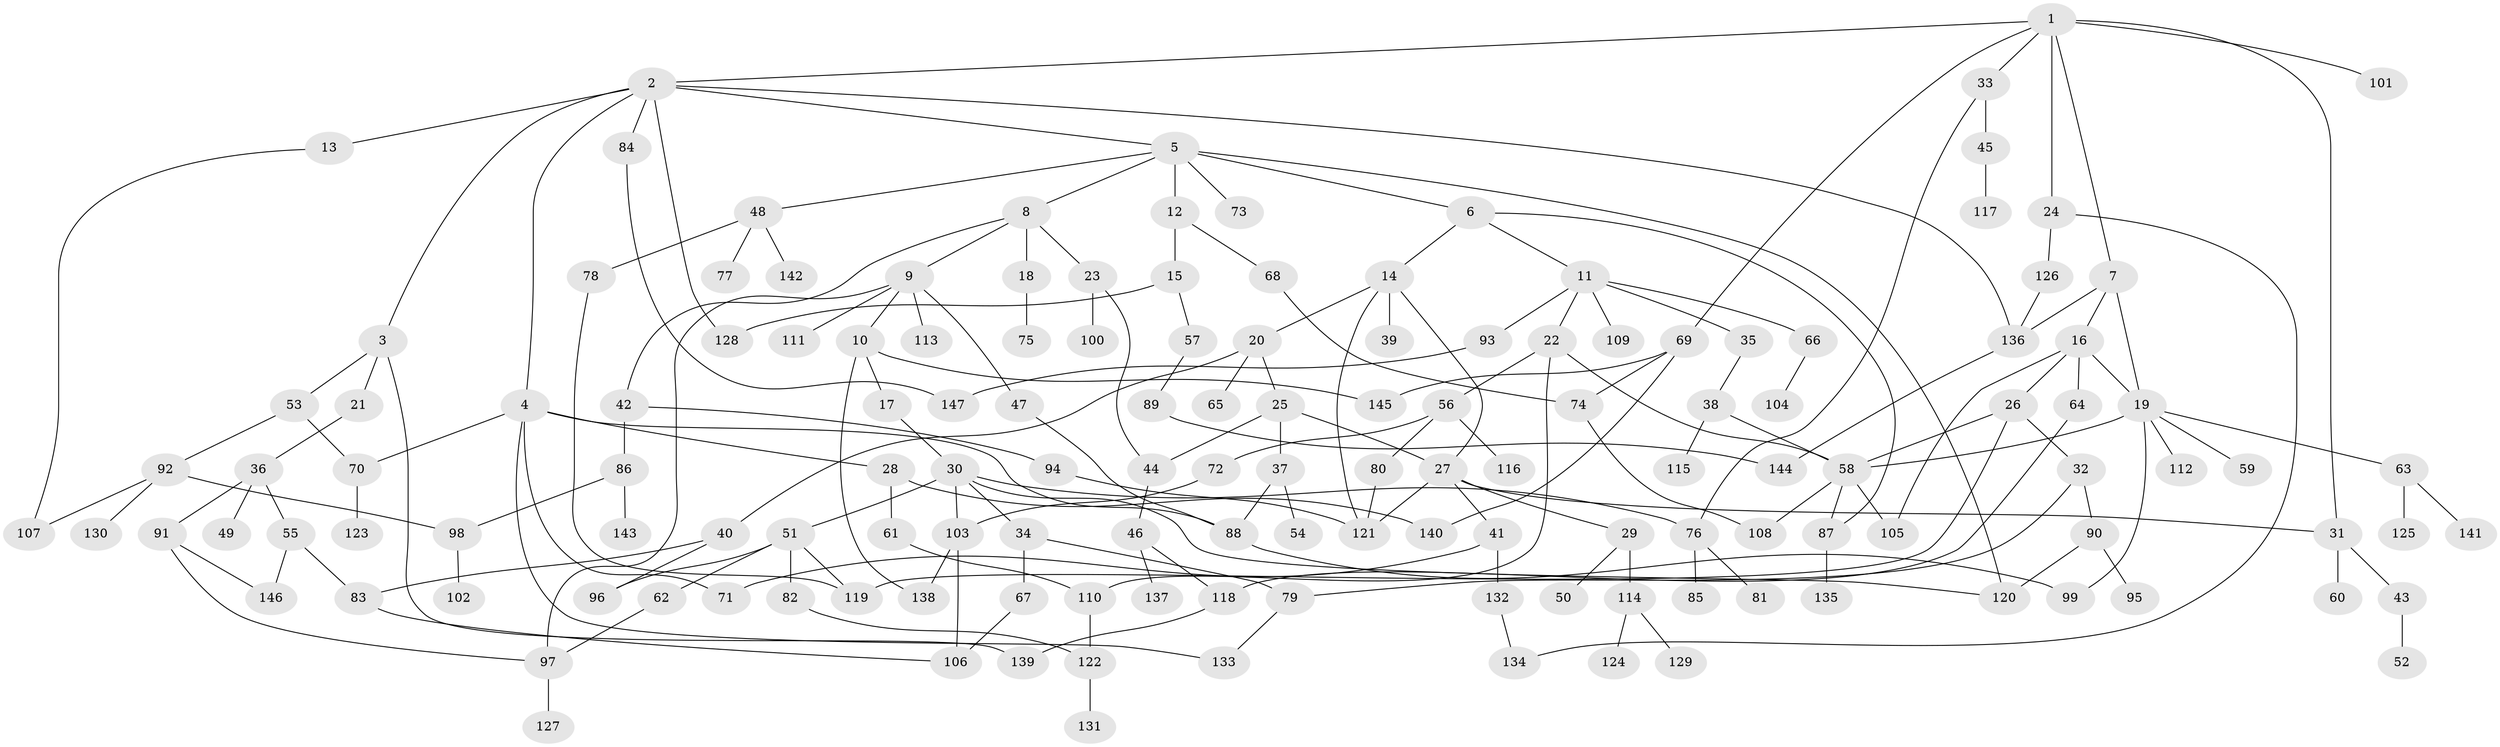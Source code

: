 // Generated by graph-tools (version 1.1) at 2025/01/03/09/25 03:01:03]
// undirected, 147 vertices, 195 edges
graph export_dot {
graph [start="1"]
  node [color=gray90,style=filled];
  1;
  2;
  3;
  4;
  5;
  6;
  7;
  8;
  9;
  10;
  11;
  12;
  13;
  14;
  15;
  16;
  17;
  18;
  19;
  20;
  21;
  22;
  23;
  24;
  25;
  26;
  27;
  28;
  29;
  30;
  31;
  32;
  33;
  34;
  35;
  36;
  37;
  38;
  39;
  40;
  41;
  42;
  43;
  44;
  45;
  46;
  47;
  48;
  49;
  50;
  51;
  52;
  53;
  54;
  55;
  56;
  57;
  58;
  59;
  60;
  61;
  62;
  63;
  64;
  65;
  66;
  67;
  68;
  69;
  70;
  71;
  72;
  73;
  74;
  75;
  76;
  77;
  78;
  79;
  80;
  81;
  82;
  83;
  84;
  85;
  86;
  87;
  88;
  89;
  90;
  91;
  92;
  93;
  94;
  95;
  96;
  97;
  98;
  99;
  100;
  101;
  102;
  103;
  104;
  105;
  106;
  107;
  108;
  109;
  110;
  111;
  112;
  113;
  114;
  115;
  116;
  117;
  118;
  119;
  120;
  121;
  122;
  123;
  124;
  125;
  126;
  127;
  128;
  129;
  130;
  131;
  132;
  133;
  134;
  135;
  136;
  137;
  138;
  139;
  140;
  141;
  142;
  143;
  144;
  145;
  146;
  147;
  1 -- 2;
  1 -- 7;
  1 -- 24;
  1 -- 33;
  1 -- 69;
  1 -- 101;
  1 -- 31;
  2 -- 3;
  2 -- 4;
  2 -- 5;
  2 -- 13;
  2 -- 84;
  2 -- 136;
  2 -- 128;
  3 -- 21;
  3 -- 53;
  3 -- 139;
  4 -- 28;
  4 -- 70;
  4 -- 71;
  4 -- 88;
  4 -- 133;
  5 -- 6;
  5 -- 8;
  5 -- 12;
  5 -- 48;
  5 -- 73;
  5 -- 120;
  6 -- 11;
  6 -- 14;
  6 -- 87;
  7 -- 16;
  7 -- 136;
  7 -- 19;
  8 -- 9;
  8 -- 18;
  8 -- 23;
  8 -- 42;
  9 -- 10;
  9 -- 47;
  9 -- 111;
  9 -- 113;
  9 -- 97;
  10 -- 17;
  10 -- 145;
  10 -- 138;
  11 -- 22;
  11 -- 35;
  11 -- 66;
  11 -- 93;
  11 -- 109;
  12 -- 15;
  12 -- 68;
  13 -- 107;
  14 -- 20;
  14 -- 27;
  14 -- 39;
  14 -- 121;
  15 -- 57;
  15 -- 128;
  16 -- 19;
  16 -- 26;
  16 -- 64;
  16 -- 105;
  17 -- 30;
  18 -- 75;
  19 -- 59;
  19 -- 63;
  19 -- 99;
  19 -- 112;
  19 -- 58;
  20 -- 25;
  20 -- 40;
  20 -- 65;
  21 -- 36;
  22 -- 56;
  22 -- 110;
  22 -- 58;
  23 -- 44;
  23 -- 100;
  24 -- 126;
  24 -- 134;
  25 -- 37;
  25 -- 27;
  25 -- 44;
  26 -- 32;
  26 -- 58;
  26 -- 119;
  27 -- 29;
  27 -- 31;
  27 -- 41;
  27 -- 121;
  28 -- 61;
  28 -- 140;
  29 -- 50;
  29 -- 114;
  30 -- 34;
  30 -- 51;
  30 -- 76;
  30 -- 120;
  30 -- 103;
  31 -- 43;
  31 -- 60;
  32 -- 90;
  32 -- 79;
  33 -- 45;
  33 -- 76;
  34 -- 67;
  34 -- 79;
  35 -- 38;
  36 -- 49;
  36 -- 55;
  36 -- 91;
  37 -- 54;
  37 -- 88;
  38 -- 58;
  38 -- 115;
  40 -- 83;
  40 -- 96;
  41 -- 132;
  41 -- 71;
  42 -- 86;
  42 -- 94;
  43 -- 52;
  44 -- 46;
  45 -- 117;
  46 -- 137;
  46 -- 118;
  47 -- 88;
  48 -- 77;
  48 -- 78;
  48 -- 142;
  51 -- 62;
  51 -- 82;
  51 -- 96;
  51 -- 119;
  53 -- 92;
  53 -- 70;
  55 -- 83;
  55 -- 146;
  56 -- 72;
  56 -- 80;
  56 -- 116;
  57 -- 89;
  58 -- 105;
  58 -- 108;
  58 -- 87;
  61 -- 110;
  62 -- 97;
  63 -- 125;
  63 -- 141;
  64 -- 118;
  66 -- 104;
  67 -- 106;
  68 -- 74;
  69 -- 145;
  69 -- 74;
  69 -- 140;
  70 -- 123;
  72 -- 103;
  74 -- 108;
  76 -- 81;
  76 -- 85;
  78 -- 119;
  79 -- 133;
  80 -- 121;
  82 -- 122;
  83 -- 106;
  84 -- 147;
  86 -- 98;
  86 -- 143;
  87 -- 135;
  88 -- 99;
  89 -- 144;
  90 -- 95;
  90 -- 120;
  91 -- 146;
  91 -- 97;
  92 -- 130;
  92 -- 107;
  92 -- 98;
  93 -- 147;
  94 -- 121;
  97 -- 127;
  98 -- 102;
  103 -- 138;
  103 -- 106;
  110 -- 122;
  114 -- 124;
  114 -- 129;
  118 -- 139;
  122 -- 131;
  126 -- 136;
  132 -- 134;
  136 -- 144;
}
